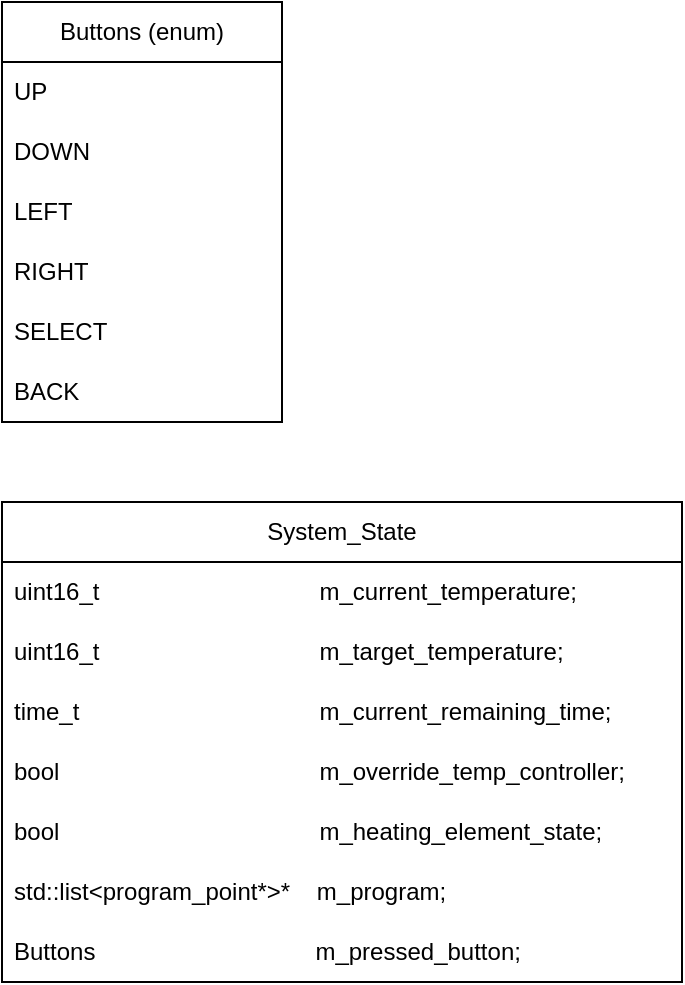 <mxfile version="21.6.8" type="device">
  <diagram name="Seite-1" id="ga1Up0G3xWIE8sRyPiAJ">
    <mxGraphModel dx="958" dy="556" grid="1" gridSize="10" guides="1" tooltips="1" connect="1" arrows="1" fold="1" page="1" pageScale="1" pageWidth="827" pageHeight="1169" math="0" shadow="0">
      <root>
        <mxCell id="0" />
        <mxCell id="1" parent="0" />
        <mxCell id="jbyl4Xfuo90Iw9tPhJCf-1" value="System_State" style="swimlane;fontStyle=0;childLayout=stackLayout;horizontal=1;startSize=30;horizontalStack=0;resizeParent=1;resizeParentMax=0;resizeLast=0;collapsible=1;marginBottom=0;whiteSpace=wrap;html=1;" vertex="1" parent="1">
          <mxGeometry x="280" y="320" width="340" height="240" as="geometry" />
        </mxCell>
        <mxCell id="jbyl4Xfuo90Iw9tPhJCf-2" value="uint16_t&amp;nbsp; &amp;nbsp; &amp;nbsp; &amp;nbsp; &amp;nbsp; &amp;nbsp; &amp;nbsp; &amp;nbsp; &amp;nbsp; &amp;nbsp; &amp;nbsp; &amp;nbsp; &amp;nbsp; &amp;nbsp; &amp;nbsp; &amp;nbsp; &amp;nbsp;m_current_temperature;" style="text;strokeColor=none;fillColor=none;align=left;verticalAlign=middle;spacingLeft=4;spacingRight=4;overflow=hidden;points=[[0,0.5],[1,0.5]];portConstraint=eastwest;rotatable=0;whiteSpace=wrap;html=1;" vertex="1" parent="jbyl4Xfuo90Iw9tPhJCf-1">
          <mxGeometry y="30" width="340" height="30" as="geometry" />
        </mxCell>
        <mxCell id="jbyl4Xfuo90Iw9tPhJCf-16" value="uint16_t&amp;nbsp; &amp;nbsp; &amp;nbsp; &amp;nbsp; &amp;nbsp; &amp;nbsp; &amp;nbsp; &amp;nbsp; &amp;nbsp; &amp;nbsp; &amp;nbsp; &amp;nbsp; &amp;nbsp; &amp;nbsp; &amp;nbsp; &amp;nbsp; &amp;nbsp;m_target_temperature;" style="text;strokeColor=none;fillColor=none;align=left;verticalAlign=middle;spacingLeft=4;spacingRight=4;overflow=hidden;points=[[0,0.5],[1,0.5]];portConstraint=eastwest;rotatable=0;whiteSpace=wrap;html=1;" vertex="1" parent="jbyl4Xfuo90Iw9tPhJCf-1">
          <mxGeometry y="60" width="340" height="30" as="geometry" />
        </mxCell>
        <mxCell id="jbyl4Xfuo90Iw9tPhJCf-3" value="time_t&amp;nbsp; &amp;nbsp; &amp;nbsp; &amp;nbsp; &amp;nbsp; &amp;nbsp; &amp;nbsp; &amp;nbsp; &amp;nbsp; &amp;nbsp; &amp;nbsp; &amp;nbsp; &amp;nbsp; &amp;nbsp; &amp;nbsp; &amp;nbsp; &amp;nbsp; &amp;nbsp; m_current_remaining_time;" style="text;strokeColor=none;fillColor=none;align=left;verticalAlign=middle;spacingLeft=4;spacingRight=4;overflow=hidden;points=[[0,0.5],[1,0.5]];portConstraint=eastwest;rotatable=0;whiteSpace=wrap;html=1;" vertex="1" parent="jbyl4Xfuo90Iw9tPhJCf-1">
          <mxGeometry y="90" width="340" height="30" as="geometry" />
        </mxCell>
        <mxCell id="jbyl4Xfuo90Iw9tPhJCf-17" value="bool&amp;nbsp; &amp;nbsp; &amp;nbsp; &amp;nbsp; &amp;nbsp; &amp;nbsp; &amp;nbsp; &amp;nbsp; &amp;nbsp; &amp;nbsp; &amp;nbsp; &amp;nbsp; &amp;nbsp; &amp;nbsp; &amp;nbsp; &amp;nbsp; &amp;nbsp; &amp;nbsp; &amp;nbsp; &amp;nbsp;m_override_temp_controller;" style="text;strokeColor=none;fillColor=none;align=left;verticalAlign=middle;spacingLeft=4;spacingRight=4;overflow=hidden;points=[[0,0.5],[1,0.5]];portConstraint=eastwest;rotatable=0;whiteSpace=wrap;html=1;" vertex="1" parent="jbyl4Xfuo90Iw9tPhJCf-1">
          <mxGeometry y="120" width="340" height="30" as="geometry" />
        </mxCell>
        <mxCell id="jbyl4Xfuo90Iw9tPhJCf-4" value="bool&amp;nbsp; &amp;nbsp; &amp;nbsp; &amp;nbsp; &amp;nbsp; &amp;nbsp; &amp;nbsp; &amp;nbsp; &amp;nbsp; &amp;nbsp; &amp;nbsp; &amp;nbsp; &amp;nbsp; &amp;nbsp; &amp;nbsp; &amp;nbsp; &amp;nbsp; &amp;nbsp; &amp;nbsp; &amp;nbsp;m_heating_element_state;" style="text;strokeColor=none;fillColor=none;align=left;verticalAlign=middle;spacingLeft=4;spacingRight=4;overflow=hidden;points=[[0,0.5],[1,0.5]];portConstraint=eastwest;rotatable=0;whiteSpace=wrap;html=1;" vertex="1" parent="jbyl4Xfuo90Iw9tPhJCf-1">
          <mxGeometry y="150" width="340" height="30" as="geometry" />
        </mxCell>
        <mxCell id="jbyl4Xfuo90Iw9tPhJCf-7" value="std::list&amp;lt;program_point*&amp;gt;*&amp;nbsp; &amp;nbsp; m_program;" style="text;strokeColor=none;fillColor=none;align=left;verticalAlign=middle;spacingLeft=4;spacingRight=4;overflow=hidden;points=[[0,0.5],[1,0.5]];portConstraint=eastwest;rotatable=0;whiteSpace=wrap;html=1;" vertex="1" parent="jbyl4Xfuo90Iw9tPhJCf-1">
          <mxGeometry y="180" width="340" height="30" as="geometry" />
        </mxCell>
        <mxCell id="jbyl4Xfuo90Iw9tPhJCf-6" value="Buttons&amp;nbsp; &amp;nbsp; &amp;nbsp; &amp;nbsp; &amp;nbsp; &amp;nbsp; &amp;nbsp; &amp;nbsp; &amp;nbsp; &amp;nbsp; &amp;nbsp; &amp;nbsp; &amp;nbsp; &amp;nbsp; &amp;nbsp; &amp;nbsp; &amp;nbsp;m_pressed_button;" style="text;strokeColor=none;fillColor=none;align=left;verticalAlign=middle;spacingLeft=4;spacingRight=4;overflow=hidden;points=[[0,0.5],[1,0.5]];portConstraint=eastwest;rotatable=0;whiteSpace=wrap;html=1;" vertex="1" parent="jbyl4Xfuo90Iw9tPhJCf-1">
          <mxGeometry y="210" width="340" height="30" as="geometry" />
        </mxCell>
        <mxCell id="jbyl4Xfuo90Iw9tPhJCf-8" value="Buttons (enum)" style="swimlane;fontStyle=0;childLayout=stackLayout;horizontal=1;startSize=30;horizontalStack=0;resizeParent=1;resizeParentMax=0;resizeLast=0;collapsible=1;marginBottom=0;whiteSpace=wrap;html=1;" vertex="1" parent="1">
          <mxGeometry x="280" y="70" width="140" height="210" as="geometry" />
        </mxCell>
        <mxCell id="jbyl4Xfuo90Iw9tPhJCf-9" value="UP" style="text;strokeColor=none;fillColor=none;align=left;verticalAlign=middle;spacingLeft=4;spacingRight=4;overflow=hidden;points=[[0,0.5],[1,0.5]];portConstraint=eastwest;rotatable=0;whiteSpace=wrap;html=1;" vertex="1" parent="jbyl4Xfuo90Iw9tPhJCf-8">
          <mxGeometry y="30" width="140" height="30" as="geometry" />
        </mxCell>
        <mxCell id="jbyl4Xfuo90Iw9tPhJCf-10" value="DOWN" style="text;strokeColor=none;fillColor=none;align=left;verticalAlign=middle;spacingLeft=4;spacingRight=4;overflow=hidden;points=[[0,0.5],[1,0.5]];portConstraint=eastwest;rotatable=0;whiteSpace=wrap;html=1;" vertex="1" parent="jbyl4Xfuo90Iw9tPhJCf-8">
          <mxGeometry y="60" width="140" height="30" as="geometry" />
        </mxCell>
        <mxCell id="jbyl4Xfuo90Iw9tPhJCf-12" value="LEFT" style="text;strokeColor=none;fillColor=none;align=left;verticalAlign=middle;spacingLeft=4;spacingRight=4;overflow=hidden;points=[[0,0.5],[1,0.5]];portConstraint=eastwest;rotatable=0;whiteSpace=wrap;html=1;" vertex="1" parent="jbyl4Xfuo90Iw9tPhJCf-8">
          <mxGeometry y="90" width="140" height="30" as="geometry" />
        </mxCell>
        <mxCell id="jbyl4Xfuo90Iw9tPhJCf-13" value="RIGHT" style="text;strokeColor=none;fillColor=none;align=left;verticalAlign=middle;spacingLeft=4;spacingRight=4;overflow=hidden;points=[[0,0.5],[1,0.5]];portConstraint=eastwest;rotatable=0;whiteSpace=wrap;html=1;" vertex="1" parent="jbyl4Xfuo90Iw9tPhJCf-8">
          <mxGeometry y="120" width="140" height="30" as="geometry" />
        </mxCell>
        <mxCell id="jbyl4Xfuo90Iw9tPhJCf-15" value="SELECT" style="text;strokeColor=none;fillColor=none;align=left;verticalAlign=middle;spacingLeft=4;spacingRight=4;overflow=hidden;points=[[0,0.5],[1,0.5]];portConstraint=eastwest;rotatable=0;whiteSpace=wrap;html=1;" vertex="1" parent="jbyl4Xfuo90Iw9tPhJCf-8">
          <mxGeometry y="150" width="140" height="30" as="geometry" />
        </mxCell>
        <mxCell id="jbyl4Xfuo90Iw9tPhJCf-11" value="BACK" style="text;strokeColor=none;fillColor=none;align=left;verticalAlign=middle;spacingLeft=4;spacingRight=4;overflow=hidden;points=[[0,0.5],[1,0.5]];portConstraint=eastwest;rotatable=0;whiteSpace=wrap;html=1;" vertex="1" parent="jbyl4Xfuo90Iw9tPhJCf-8">
          <mxGeometry y="180" width="140" height="30" as="geometry" />
        </mxCell>
      </root>
    </mxGraphModel>
  </diagram>
</mxfile>
